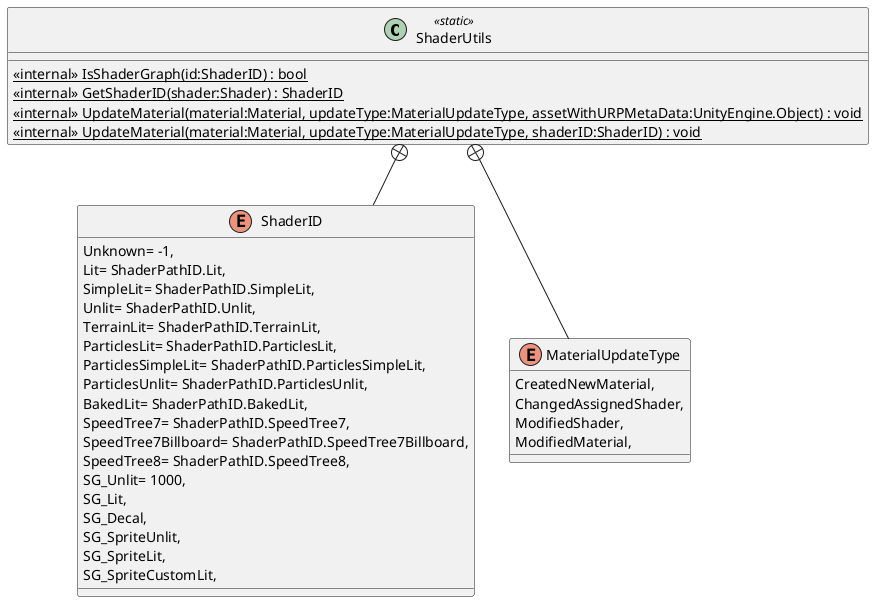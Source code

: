 @startuml
class ShaderUtils <<static>> {
    <<internal>> {static} IsShaderGraph(id:ShaderID) : bool
    <<internal>> {static} GetShaderID(shader:Shader) : ShaderID
    <<internal>> {static} UpdateMaterial(material:Material, updateType:MaterialUpdateType, assetWithURPMetaData:UnityEngine.Object) : void
    <<internal>> {static} UpdateMaterial(material:Material, updateType:MaterialUpdateType, shaderID:ShaderID) : void
}
enum ShaderID {
    Unknown= -1,
    Lit= ShaderPathID.Lit,
    SimpleLit= ShaderPathID.SimpleLit,
    Unlit= ShaderPathID.Unlit,
    TerrainLit= ShaderPathID.TerrainLit,
    ParticlesLit= ShaderPathID.ParticlesLit,
    ParticlesSimpleLit= ShaderPathID.ParticlesSimpleLit,
    ParticlesUnlit= ShaderPathID.ParticlesUnlit,
    BakedLit= ShaderPathID.BakedLit,
    SpeedTree7= ShaderPathID.SpeedTree7,
    SpeedTree7Billboard= ShaderPathID.SpeedTree7Billboard,
    SpeedTree8= ShaderPathID.SpeedTree8,
    SG_Unlit= 1000,
    SG_Lit,
    SG_Decal,
    SG_SpriteUnlit,
    SG_SpriteLit,
    SG_SpriteCustomLit,
}
enum MaterialUpdateType {
    CreatedNewMaterial,
    ChangedAssignedShader,
    ModifiedShader,
    ModifiedMaterial,
}
ShaderUtils +-- ShaderID
ShaderUtils +-- MaterialUpdateType
@enduml
